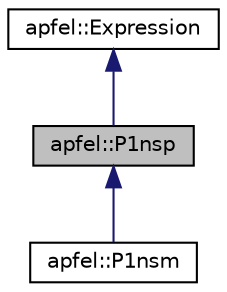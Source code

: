 digraph "apfel::P1nsp"
{
  edge [fontname="Helvetica",fontsize="10",labelfontname="Helvetica",labelfontsize="10"];
  node [fontname="Helvetica",fontsize="10",shape=record];
  Node0 [label="apfel::P1nsp",height=0.2,width=0.4,color="black", fillcolor="grey75", style="filled", fontcolor="black"];
  Node1 -> Node0 [dir="back",color="midnightblue",fontsize="10",style="solid",fontname="Helvetica"];
  Node1 [label="apfel::Expression",height=0.2,width=0.4,color="black", fillcolor="white", style="filled",URL="$a00263.html",tooltip="The Expression class for the manipulation of the splitting and coeffient functions. "];
  Node0 -> Node2 [dir="back",color="midnightblue",fontsize="10",style="solid",fontname="Helvetica"];
  Node2 [label="apfel::P1nsm",height=0.2,width=0.4,color="black", fillcolor="white", style="filled",URL="$a00511.html"];
}
